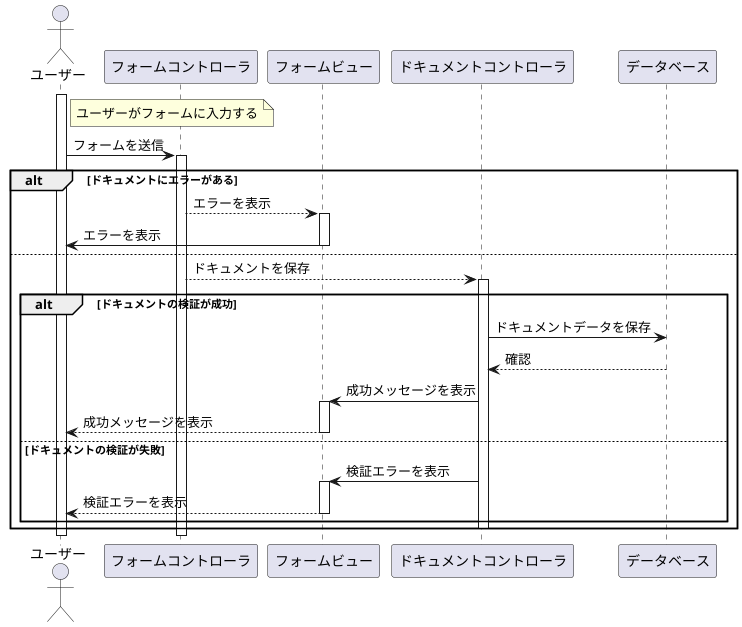 @startuml
actor ユーザー

note right of ユーザー
  ユーザーがフォームに入力する
end note

activate ユーザー

ユーザー -> フォームコントローラ: フォームを送信
activate フォームコントローラ

alt ドキュメントにエラーがある
  フォームコントローラ --> フォームビュー: エラーを表示
  activate フォームビュー

  フォームビュー -> ユーザー: エラーを表示
  deactivate フォームビュー
else
  フォームコントローラ --> ドキュメントコントローラ: ドキュメントを保存
  activate ドキュメントコントローラ

  alt ドキュメントの検証が成功
    ドキュメントコントローラ -> データベース: ドキュメントデータを保存
    データベース --> ドキュメントコントローラ: 確認
    ドキュメントコントローラ -> フォームビュー: 成功メッセージを表示
    activate フォームビュー
    フォームビュー --> ユーザー: 成功メッセージを表示
    deactivate フォームビュー
  else ドキュメントの検証が失敗
    ドキュメントコントローラ -> フォームビュー: 検証エラーを表示
    activate フォームビュー
    フォームビュー --> ユーザー: 検証エラーを表示
    deactivate フォームビュー
  end
  deactivate ドキュメントコントローラ
end

deactivate フォームコントローラ
deactivate ユーザー
@enduml
